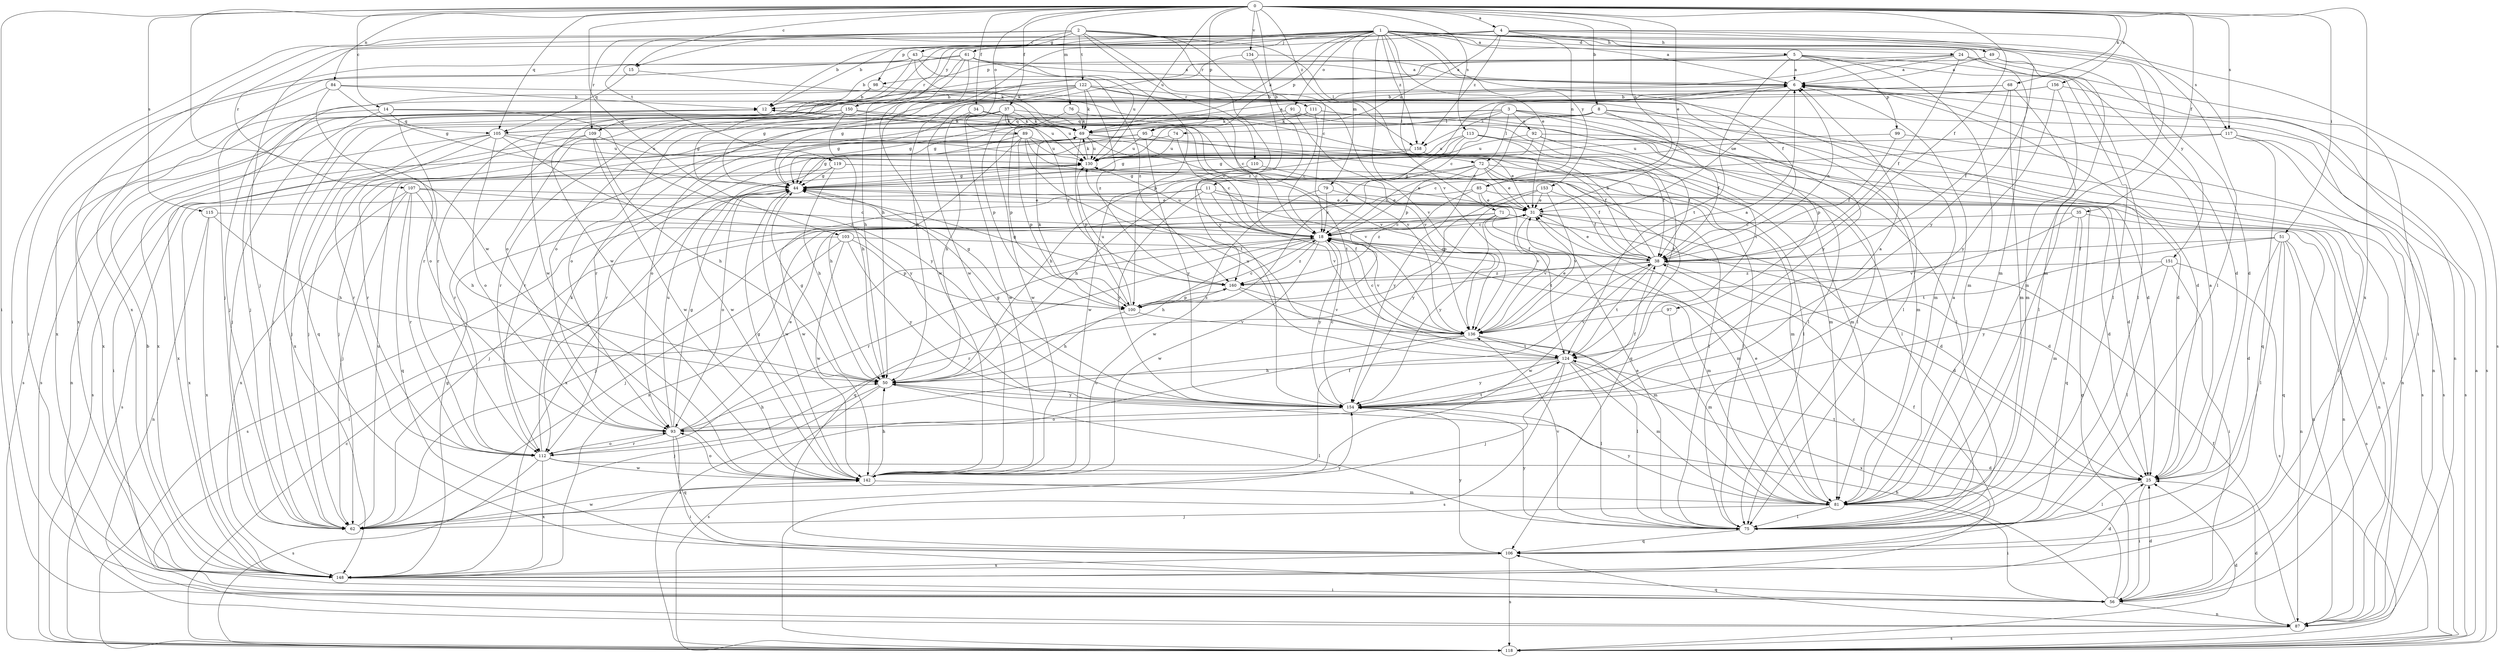 strict digraph  {
0;
1;
2;
3;
4;
5;
6;
8;
11;
12;
14;
15;
18;
24;
25;
31;
34;
35;
37;
38;
43;
44;
49;
50;
51;
56;
61;
62;
68;
69;
71;
72;
74;
75;
76;
79;
81;
84;
85;
87;
89;
91;
92;
93;
95;
97;
98;
99;
100;
103;
105;
106;
107;
109;
110;
111;
112;
113;
115;
117;
118;
119;
122;
124;
130;
134;
136;
142;
148;
150;
151;
153;
154;
156;
158;
160;
0 -> 4  [label=a];
0 -> 8  [label=b];
0 -> 11  [label=b];
0 -> 14  [label=c];
0 -> 15  [label=c];
0 -> 31  [label=e];
0 -> 34  [label=f];
0 -> 35  [label=f];
0 -> 37  [label=f];
0 -> 38  [label=f];
0 -> 51  [label=i];
0 -> 56  [label=i];
0 -> 68  [label=k];
0 -> 76  [label=m];
0 -> 84  [label=n];
0 -> 85  [label=n];
0 -> 89  [label=o];
0 -> 95  [label=p];
0 -> 103  [label=q];
0 -> 105  [label=q];
0 -> 113  [label=s];
0 -> 115  [label=s];
0 -> 117  [label=s];
0 -> 130  [label=u];
0 -> 134  [label=v];
0 -> 142  [label=w];
0 -> 148  [label=x];
0 -> 156  [label=z];
0 -> 158  [label=z];
1 -> 5  [label=a];
1 -> 6  [label=a];
1 -> 12  [label=b];
1 -> 15  [label=c];
1 -> 24  [label=d];
1 -> 31  [label=e];
1 -> 38  [label=f];
1 -> 49  [label=h];
1 -> 61  [label=j];
1 -> 69  [label=k];
1 -> 71  [label=l];
1 -> 79  [label=m];
1 -> 81  [label=m];
1 -> 91  [label=o];
1 -> 95  [label=p];
1 -> 107  [label=r];
1 -> 109  [label=r];
1 -> 117  [label=s];
1 -> 118  [label=s];
1 -> 136  [label=v];
1 -> 142  [label=w];
1 -> 148  [label=x];
1 -> 150  [label=y];
1 -> 151  [label=y];
1 -> 153  [label=y];
1 -> 158  [label=z];
2 -> 12  [label=b];
2 -> 18  [label=c];
2 -> 43  [label=g];
2 -> 56  [label=i];
2 -> 72  [label=l];
2 -> 109  [label=r];
2 -> 110  [label=r];
2 -> 111  [label=r];
2 -> 119  [label=t];
2 -> 122  [label=t];
2 -> 154  [label=y];
3 -> 25  [label=d];
3 -> 44  [label=g];
3 -> 72  [label=l];
3 -> 74  [label=l];
3 -> 75  [label=l];
3 -> 92  [label=o];
3 -> 97  [label=p];
3 -> 105  [label=q];
3 -> 158  [label=z];
4 -> 49  [label=h];
4 -> 50  [label=h];
4 -> 62  [label=j];
4 -> 75  [label=l];
4 -> 81  [label=m];
4 -> 85  [label=n];
4 -> 98  [label=p];
4 -> 130  [label=u];
4 -> 154  [label=y];
4 -> 158  [label=z];
5 -> 6  [label=a];
5 -> 25  [label=d];
5 -> 75  [label=l];
5 -> 81  [label=m];
5 -> 98  [label=p];
5 -> 99  [label=p];
5 -> 112  [label=r];
5 -> 124  [label=t];
6 -> 12  [label=b];
6 -> 18  [label=c];
6 -> 25  [label=d];
6 -> 31  [label=e];
6 -> 118  [label=s];
8 -> 38  [label=f];
8 -> 44  [label=g];
8 -> 56  [label=i];
8 -> 81  [label=m];
8 -> 87  [label=n];
8 -> 100  [label=p];
8 -> 105  [label=q];
8 -> 142  [label=w];
11 -> 25  [label=d];
11 -> 31  [label=e];
11 -> 136  [label=v];
11 -> 142  [label=w];
11 -> 148  [label=x];
11 -> 154  [label=y];
12 -> 69  [label=k];
12 -> 118  [label=s];
12 -> 136  [label=v];
12 -> 148  [label=x];
14 -> 18  [label=c];
14 -> 62  [label=j];
14 -> 105  [label=q];
14 -> 148  [label=x];
14 -> 154  [label=y];
15 -> 69  [label=k];
15 -> 105  [label=q];
18 -> 38  [label=f];
18 -> 50  [label=h];
18 -> 81  [label=m];
18 -> 106  [label=q];
18 -> 112  [label=r];
18 -> 130  [label=u];
18 -> 136  [label=v];
18 -> 142  [label=w];
18 -> 154  [label=y];
18 -> 160  [label=z];
24 -> 6  [label=a];
24 -> 38  [label=f];
24 -> 56  [label=i];
24 -> 75  [label=l];
24 -> 93  [label=o];
24 -> 142  [label=w];
25 -> 6  [label=a];
25 -> 56  [label=i];
25 -> 75  [label=l];
25 -> 124  [label=t];
31 -> 18  [label=c];
31 -> 25  [label=d];
31 -> 87  [label=n];
31 -> 118  [label=s];
31 -> 136  [label=v];
31 -> 148  [label=x];
34 -> 50  [label=h];
34 -> 69  [label=k];
34 -> 124  [label=t];
34 -> 142  [label=w];
35 -> 18  [label=c];
35 -> 81  [label=m];
35 -> 87  [label=n];
35 -> 106  [label=q];
35 -> 136  [label=v];
37 -> 44  [label=g];
37 -> 62  [label=j];
37 -> 69  [label=k];
37 -> 100  [label=p];
37 -> 106  [label=q];
37 -> 130  [label=u];
37 -> 136  [label=v];
37 -> 160  [label=z];
38 -> 6  [label=a];
38 -> 12  [label=b];
38 -> 18  [label=c];
38 -> 25  [label=d];
38 -> 31  [label=e];
38 -> 112  [label=r];
38 -> 124  [label=t];
38 -> 142  [label=w];
38 -> 160  [label=z];
43 -> 6  [label=a];
43 -> 62  [label=j];
43 -> 69  [label=k];
43 -> 142  [label=w];
43 -> 148  [label=x];
43 -> 160  [label=z];
44 -> 31  [label=e];
44 -> 93  [label=o];
44 -> 142  [label=w];
44 -> 148  [label=x];
49 -> 6  [label=a];
49 -> 25  [label=d];
49 -> 81  [label=m];
49 -> 112  [label=r];
50 -> 44  [label=g];
50 -> 62  [label=j];
50 -> 75  [label=l];
50 -> 118  [label=s];
50 -> 154  [label=y];
51 -> 25  [label=d];
51 -> 38  [label=f];
51 -> 75  [label=l];
51 -> 87  [label=n];
51 -> 106  [label=q];
51 -> 118  [label=s];
51 -> 124  [label=t];
56 -> 18  [label=c];
56 -> 25  [label=d];
56 -> 44  [label=g];
56 -> 50  [label=h];
56 -> 87  [label=n];
61 -> 6  [label=a];
61 -> 12  [label=b];
61 -> 50  [label=h];
61 -> 56  [label=i];
61 -> 93  [label=o];
61 -> 100  [label=p];
61 -> 130  [label=u];
61 -> 142  [label=w];
62 -> 130  [label=u];
62 -> 142  [label=w];
62 -> 154  [label=y];
68 -> 12  [label=b];
68 -> 38  [label=f];
68 -> 75  [label=l];
68 -> 81  [label=m];
68 -> 112  [label=r];
69 -> 6  [label=a];
69 -> 38  [label=f];
69 -> 56  [label=i];
69 -> 81  [label=m];
69 -> 100  [label=p];
69 -> 112  [label=r];
69 -> 124  [label=t];
69 -> 130  [label=u];
71 -> 18  [label=c];
71 -> 25  [label=d];
71 -> 62  [label=j];
71 -> 81  [label=m];
71 -> 124  [label=t];
71 -> 154  [label=y];
72 -> 18  [label=c];
72 -> 31  [label=e];
72 -> 44  [label=g];
72 -> 50  [label=h];
72 -> 75  [label=l];
72 -> 81  [label=m];
72 -> 106  [label=q];
72 -> 154  [label=y];
74 -> 18  [label=c];
74 -> 62  [label=j];
74 -> 130  [label=u];
75 -> 31  [label=e];
75 -> 106  [label=q];
75 -> 136  [label=v];
75 -> 154  [label=y];
76 -> 18  [label=c];
76 -> 69  [label=k];
76 -> 100  [label=p];
79 -> 18  [label=c];
79 -> 31  [label=e];
79 -> 142  [label=w];
81 -> 6  [label=a];
81 -> 31  [label=e];
81 -> 56  [label=i];
81 -> 62  [label=j];
81 -> 75  [label=l];
81 -> 154  [label=y];
84 -> 12  [label=b];
84 -> 18  [label=c];
84 -> 44  [label=g];
84 -> 93  [label=o];
84 -> 148  [label=x];
85 -> 31  [label=e];
85 -> 62  [label=j];
85 -> 87  [label=n];
85 -> 136  [label=v];
85 -> 160  [label=z];
87 -> 25  [label=d];
87 -> 38  [label=f];
87 -> 106  [label=q];
87 -> 118  [label=s];
89 -> 44  [label=g];
89 -> 50  [label=h];
89 -> 62  [label=j];
89 -> 81  [label=m];
89 -> 100  [label=p];
89 -> 124  [label=t];
89 -> 130  [label=u];
89 -> 136  [label=v];
91 -> 69  [label=k];
91 -> 75  [label=l];
91 -> 112  [label=r];
91 -> 136  [label=v];
92 -> 38  [label=f];
92 -> 44  [label=g];
92 -> 75  [label=l];
92 -> 118  [label=s];
92 -> 130  [label=u];
93 -> 31  [label=e];
93 -> 44  [label=g];
93 -> 50  [label=h];
93 -> 56  [label=i];
93 -> 106  [label=q];
93 -> 112  [label=r];
93 -> 124  [label=t];
93 -> 130  [label=u];
95 -> 31  [label=e];
95 -> 118  [label=s];
95 -> 130  [label=u];
95 -> 142  [label=w];
95 -> 154  [label=y];
97 -> 81  [label=m];
97 -> 136  [label=v];
98 -> 12  [label=b];
98 -> 62  [label=j];
98 -> 154  [label=y];
99 -> 38  [label=f];
99 -> 118  [label=s];
99 -> 130  [label=u];
100 -> 6  [label=a];
100 -> 18  [label=c];
100 -> 44  [label=g];
100 -> 50  [label=h];
100 -> 69  [label=k];
100 -> 130  [label=u];
100 -> 136  [label=v];
100 -> 160  [label=z];
103 -> 38  [label=f];
103 -> 56  [label=i];
103 -> 62  [label=j];
103 -> 100  [label=p];
103 -> 142  [label=w];
103 -> 154  [label=y];
105 -> 62  [label=j];
105 -> 75  [label=l];
105 -> 87  [label=n];
105 -> 93  [label=o];
105 -> 112  [label=r];
105 -> 130  [label=u];
105 -> 154  [label=y];
106 -> 38  [label=f];
106 -> 118  [label=s];
106 -> 148  [label=x];
106 -> 154  [label=y];
107 -> 18  [label=c];
107 -> 31  [label=e];
107 -> 50  [label=h];
107 -> 62  [label=j];
107 -> 106  [label=q];
107 -> 112  [label=r];
107 -> 148  [label=x];
109 -> 50  [label=h];
109 -> 112  [label=r];
109 -> 130  [label=u];
109 -> 142  [label=w];
109 -> 148  [label=x];
110 -> 31  [label=e];
110 -> 44  [label=g];
111 -> 18  [label=c];
111 -> 25  [label=d];
111 -> 69  [label=k];
111 -> 75  [label=l];
111 -> 93  [label=o];
112 -> 25  [label=d];
112 -> 69  [label=k];
112 -> 93  [label=o];
112 -> 118  [label=s];
112 -> 142  [label=w];
112 -> 148  [label=x];
113 -> 38  [label=f];
113 -> 44  [label=g];
113 -> 50  [label=h];
113 -> 56  [label=i];
113 -> 124  [label=t];
113 -> 130  [label=u];
115 -> 18  [label=c];
115 -> 50  [label=h];
115 -> 87  [label=n];
115 -> 148  [label=x];
117 -> 18  [label=c];
117 -> 87  [label=n];
117 -> 106  [label=q];
117 -> 118  [label=s];
117 -> 130  [label=u];
118 -> 6  [label=a];
118 -> 18  [label=c];
118 -> 25  [label=d];
119 -> 25  [label=d];
119 -> 38  [label=f];
119 -> 44  [label=g];
119 -> 50  [label=h];
119 -> 118  [label=s];
122 -> 12  [label=b];
122 -> 44  [label=g];
122 -> 62  [label=j];
122 -> 69  [label=k];
122 -> 75  [label=l];
122 -> 81  [label=m];
122 -> 93  [label=o];
122 -> 136  [label=v];
122 -> 160  [label=z];
124 -> 50  [label=h];
124 -> 62  [label=j];
124 -> 75  [label=l];
124 -> 81  [label=m];
124 -> 118  [label=s];
124 -> 130  [label=u];
124 -> 148  [label=x];
124 -> 154  [label=y];
130 -> 44  [label=g];
130 -> 69  [label=k];
130 -> 75  [label=l];
134 -> 6  [label=a];
134 -> 50  [label=h];
134 -> 160  [label=z];
136 -> 6  [label=a];
136 -> 18  [label=c];
136 -> 31  [label=e];
136 -> 75  [label=l];
136 -> 93  [label=o];
136 -> 118  [label=s];
136 -> 124  [label=t];
142 -> 38  [label=f];
142 -> 44  [label=g];
142 -> 50  [label=h];
142 -> 81  [label=m];
142 -> 93  [label=o];
148 -> 12  [label=b];
148 -> 25  [label=d];
148 -> 44  [label=g];
148 -> 56  [label=i];
150 -> 44  [label=g];
150 -> 50  [label=h];
150 -> 69  [label=k];
150 -> 112  [label=r];
150 -> 118  [label=s];
150 -> 130  [label=u];
150 -> 148  [label=x];
151 -> 56  [label=i];
151 -> 75  [label=l];
151 -> 118  [label=s];
151 -> 154  [label=y];
151 -> 160  [label=z];
153 -> 31  [label=e];
153 -> 38  [label=f];
153 -> 100  [label=p];
153 -> 136  [label=v];
153 -> 154  [label=y];
154 -> 6  [label=a];
154 -> 18  [label=c];
154 -> 38  [label=f];
154 -> 44  [label=g];
154 -> 93  [label=o];
156 -> 12  [label=b];
156 -> 44  [label=g];
156 -> 81  [label=m];
156 -> 87  [label=n];
156 -> 154  [label=y];
158 -> 31  [label=e];
158 -> 87  [label=n];
158 -> 112  [label=r];
158 -> 142  [label=w];
160 -> 44  [label=g];
160 -> 81  [label=m];
160 -> 100  [label=p];
160 -> 136  [label=v];
}
